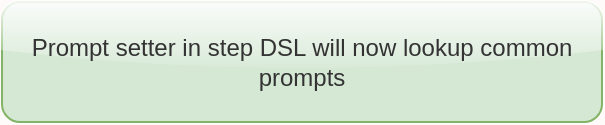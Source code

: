 <mxfile>
  <diagram id="b04" name="In progress">
    <mxGraphModel dx="0" dy="0" background="#FFFAFA" grid="0" gridSize="10" guides="1" tooltips="1" connect="1" arrows="1" fold="1" page="1" pageScale="1" pageWidth="1169" pageHeight="827" math="0" shadow="0">
      <root>
        <mxCell id="page_root_b04" parent="b04"/>
        <mxCell id="node_root_b04" parent="page_root_b04"/>
        <mxCell id="b04-2" value="Prompt setter in step DSL will now lookup common prompts" style="whiteSpace=wrap;html=1;rounded=1;glass=1;fillColor=#d5e8d4;strokeColor=#82b366;fontColor=#333333" vertex="1" parent="node_root_b04">
          <mxGeometry x="10" y="10" width="300" height="60" as="geometry"/>
        </mxCell>
      </root>
    </mxGraphModel>
  </diagram>
  <diagram id="pnQ" name="To Do">
    <mxGraphModel dx="0" dy="0" background="#FFFAFA" grid="0" gridSize="10" guides="1" tooltips="1" connect="1" arrows="1" fold="1" page="1" pageScale="1" pageWidth="1169" pageHeight="827" math="0" shadow="0">
      <root>
        <mxCell id="page_root_pnQ" parent="pnQ"/>
        <mxCell id="node_root_pnQ" parent="page_root_pnQ"/>
        <mxCell id="pnQ-2" value="Visual graph of the workflow" style="whiteSpace=wrap;html=1;rounded=1;glass=1;fillColor=#dae8fc;strokeColor=#6c8ebf;fontColor=#333333" vertex="1" parent="node_root_pnQ">
          <mxGeometry x="10" y="10" width="300" height="60" as="geometry"/>
        </mxCell>
        <mxCell id="pnQ-3" value="Horizontal" style="whiteSpace=wrap;html=1;rounded=1;glass=1;fillColor=#dae8fc;strokeColor=#6c8ebf;fontColor=#333333" vertex="1" parent="node_root_pnQ">
          <mxGeometry x="330" y="10" width="300" height="60" as="geometry"/>
        </mxCell>
        <mxCell id="pnQ-4" value="Clicking on sections will show the steps in that section" style="whiteSpace=wrap;html=1;rounded=1;glass=1;fillColor=#dae8fc;strokeColor=#6c8ebf;fontColor=#333333" vertex="1" parent="node_root_pnQ">
          <mxGeometry x="650" y="10" width="300" height="60" as="geometry"/>
        </mxCell>
        <mxCell id="pnQ-5" value="Clicking on attributes will show all attributes in the workflow" style="whiteSpace=wrap;html=1;rounded=1;glass=1;fillColor=#dae8fc;strokeColor=#6c8ebf;fontColor=#333333" vertex="1" parent="node_root_pnQ">
          <mxGeometry x="10" y="90" width="300" height="60" as="geometry"/>
        </mxCell>
        <mxCell id="pnQ-6" value="Clicking on prompts will show all prompts in the workflow" style="whiteSpace=wrap;html=1;rounded=1;glass=1;fillColor=#dae8fc;strokeColor=#6c8ebf;fontColor=#333333" vertex="1" parent="node_root_pnQ">
          <mxGeometry x="330" y="90" width="300" height="60" as="geometry"/>
        </mxCell>
        <mxCell id="pnQ-7" value="Clicking on dashboard will show visual hierarchy of the workflow" style="whiteSpace=wrap;html=1;rounded=1;glass=1;fillColor=#dae8fc;strokeColor=#6c8ebf;fontColor=#333333" vertex="1" parent="node_root_pnQ">
          <mxGeometry x="650" y="90" width="300" height="60" as="geometry"/>
        </mxCell>
        <mxCell id="pnQ-8" value="Need a runs button" style="whiteSpace=wrap;html=1;rounded=1;glass=1;fillColor=#dae8fc;strokeColor=#6c8ebf;fontColor=#333333" vertex="1" parent="node_root_pnQ">
          <mxGeometry x="10" y="170" width="300" height="60" as="geometry"/>
        </mxCell>
        <mxCell id="pnQ-9" value="VCode Editor: https://chatgpt.com/c/e09e1367-db5e-4786-b362-db35805b1e20" style="whiteSpace=wrap;html=1;rounded=1;glass=1;fillColor=#dae8fc;strokeColor=#6c8ebf;fontColor=#333333" vertex="1" parent="node_root_pnQ">
          <mxGeometry x="330" y="170" width="300" height="60" as="geometry"/>
        </mxCell>
      </root>
    </mxGraphModel>
  </diagram>
  <diagram id="trc" name="Done">
    <mxGraphModel dx="0" dy="0" background="#FFFAFA" grid="0" gridSize="10" guides="1" tooltips="1" connect="1" arrows="1" fold="1" page="1" pageScale="1" pageWidth="1169" pageHeight="827" math="0" shadow="0">
      <root>
        <mxCell id="page_root_trc" parent="trc"/>
        <mxCell id="node_root_trc" parent="page_root_trc"/>
        <mxCell id="trc-2" value="Generate DSL for an Agent Architecture workflow" style="whiteSpace=wrap;html=1;rounded=1;glass=1;fillColor=#f8cecc;strokeColor=#b85450;fontColor=#333333" vertex="1" parent="node_root_trc">
          <mxGeometry x="10" y="10" width="300" height="60" as="geometry"/>
        </mxCell>
        <mxCell id="trc-3" value="Attributes are auto created when used in a step, but not preconfigured" style="whiteSpace=wrap;html=1;rounded=1;glass=1;fillColor=#f8cecc;strokeColor=#b85450;fontColor=#333333" vertex="1" parent="node_root_trc">
          <mxGeometry x="330" y="10" width="300" height="60" as="geometry"/>
        </mxCell>
        <mxCell id="trc-4" value="Add support for project plan" style="whiteSpace=wrap;html=1;rounded=1;glass=1;fillColor=#f8cecc;strokeColor=#b85450;fontColor=#333333" vertex="1" parent="node_root_trc">
          <mxGeometry x="650" y="10" width="300" height="60" as="geometry"/>
        </mxCell>
        <mxCell id="trc-5" value="Fix the DB issue introduced via DSL refactor" style="whiteSpace=wrap;html=1;rounded=1;glass=1;fillColor=#f8cecc;strokeColor=#b85450;fontColor=#333333" vertex="1" parent="node_root_trc">
          <mxGeometry x="10" y="90" width="300" height="60" as="geometry"/>
        </mxCell>
      </root>
    </mxGraphModel>
  </diagram>
</mxfile>